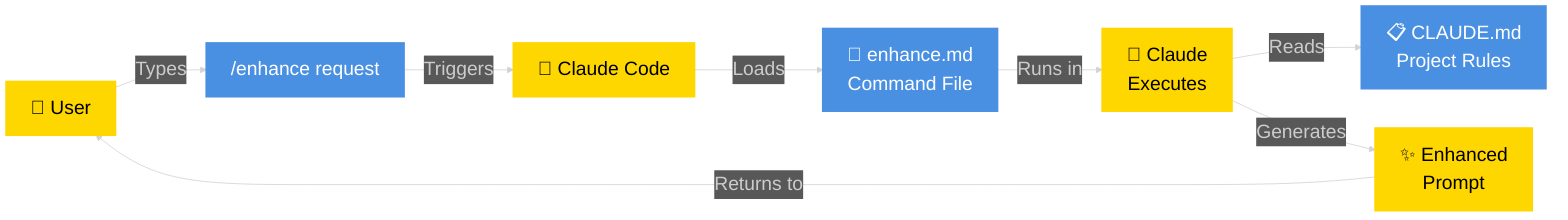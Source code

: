 %%{init: {'theme':'dark', 'themeVariables': { 'fontSize': '24px' }}}%%
flowchart LR
    %% /enhance Command Flow
    
    User["👤 User"] 
    Input["/enhance request"]
    CC["📝 Claude Code"]
    CMD["📄 enhance.md<br/>Command File"]
    Claude["🤖 Claude<br/>Executes"]
    CLAUDE_MD["📋 CLAUDE.md<br/>Project Rules"]
    Output["✨ Enhanced<br/>Prompt"]
    
    User -->|"Types"| Input
    Input -->|"Triggers"| CC
    CC -->|"Loads"| CMD
    CMD -->|"Runs in"| Claude
    Claude -->|"Reads"| CLAUDE_MD
    Claude -->|"Generates"| Output
    Output -->|"Returns to"| User
    
    style User fill:#FFD700,stroke:#FFD700,stroke-width:3px,color:#000
    style Input fill:#4A90E2,stroke:#4A90E2,stroke-width:3px,color:#FFF
    style CC fill:#FFD700,stroke:#FFD700,stroke-width:3px,color:#000
    style CMD fill:#4A90E2,stroke:#4A90E2,stroke-width:3px,color:#FFF
    style Claude fill:#FFD700,stroke:#FFD700,stroke-width:3px,color:#000
    style CLAUDE_MD fill:#4A90E2,stroke:#4A90E2,stroke-width:3px,color:#FFF
    style Output fill:#FFD700,stroke:#FFD700,stroke-width:3px,color:#000